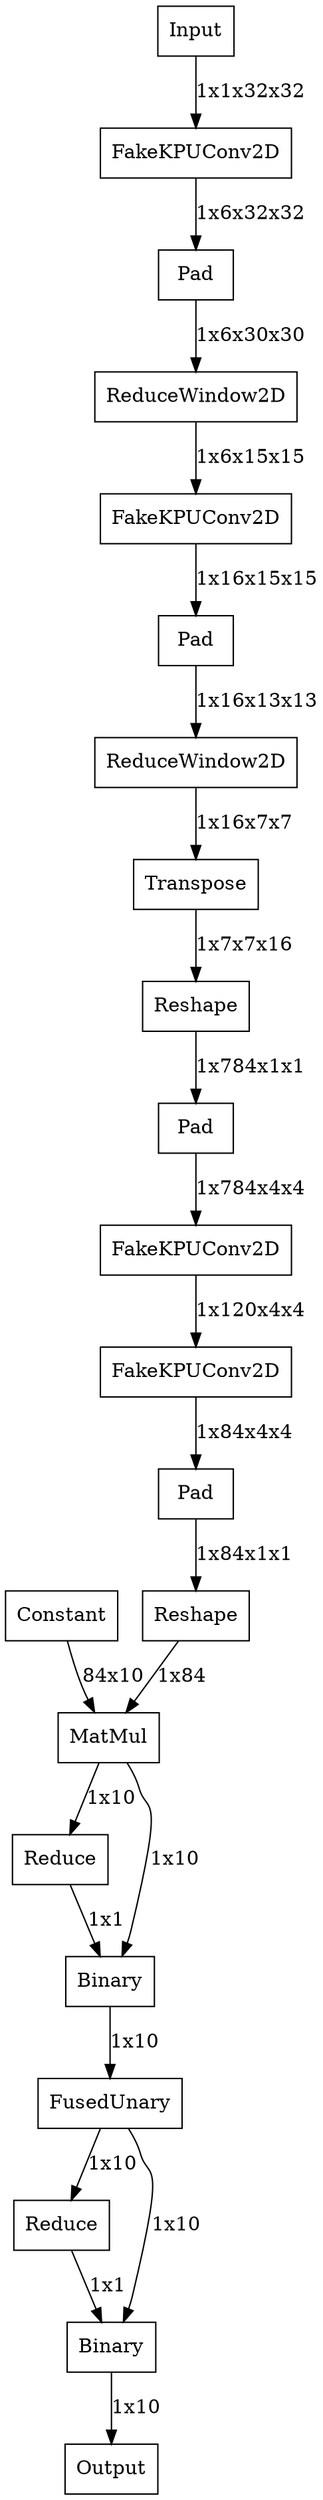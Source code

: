 digraph "graph" {
node [shape="record"]
"ReduceWindow2D_0" [label="{ReduceWindow2D}"]
"ReduceWindow2D_1" [label="{ReduceWindow2D}"]
"Transpose_7" [label="{Transpose}"]
"MatMul_2" [label="{MatMul}"]
"Reduce_0" [label="{Reduce}"]
"Binary_0" [label="{Binary}"]
"Reduce_1" [label="{Reduce}"]
"Binary_2" [label="{Binary}"]
"conv2d_input" [label="{Input}"]
"dense_2/Softmax" [label="{Output}"]
"Transpose_10" [label="{Constant}"]
"FusedUnary_0" [label="{FusedUnary}"]
"FakeKPUConv2D_0" [label="{FakeKPUConv2D}"]
"FakeKPUConv2D_1" [label="{FakeKPUConv2D}"]
"Pad_0" [label="{Pad}"]
"FakeKPUConv2D_2" [label="{FakeKPUConv2D}"]
"FakeKPUConv2D_3" [label="{FakeKPUConv2D}"]
"Pad_1" [label="{Pad}"]
"Reshape_0" [label="{Reshape}"]
"Reshape_1" [label="{Reshape}"]
"Pad_2" [label="{Pad}"]
"Pad_3" [label="{Pad}"]
"ReduceWindow2D_0"->"FakeKPUConv2D_1" [label="1x6x15x15"]
"ReduceWindow2D_1"->"Transpose_7" [label="1x16x7x7"]
"Transpose_7"->"Reshape_1" [label="1x7x7x16"]
"MatMul_2"->"Binary_0" [label="1x10"]
"MatMul_2"->"Reduce_0" [label="1x10"]
"Reduce_0"->"Binary_0" [label="1x1"]
"Binary_0"->"FusedUnary_0" [label="1x10"]
"Reduce_1"->"Binary_2" [label="1x1"]
"Binary_2"->"dense_2/Softmax" [label="1x10"]
"conv2d_input"->"FakeKPUConv2D_0" [label="1x1x32x32"]
"Transpose_10"->"MatMul_2" [label="84x10"]
"FusedUnary_0"->"Reduce_1" [label="1x10"]
"FusedUnary_0"->"Binary_2" [label="1x10"]
"FakeKPUConv2D_0"->"Pad_2" [label="1x6x32x32"]
"FakeKPUConv2D_1"->"Pad_3" [label="1x16x15x15"]
"Pad_0"->"FakeKPUConv2D_2" [label="1x784x4x4"]
"FakeKPUConv2D_2"->"FakeKPUConv2D_3" [label="1x120x4x4"]
"FakeKPUConv2D_3"->"Pad_1" [label="1x84x4x4"]
"Pad_1"->"Reshape_0" [label="1x84x1x1"]
"Reshape_0"->"MatMul_2" [label="1x84"]
"Reshape_1"->"Pad_0" [label="1x784x1x1"]
"Pad_2"->"ReduceWindow2D_0" [label="1x6x30x30"]
"Pad_3"->"ReduceWindow2D_1" [label="1x16x13x13"]
}
